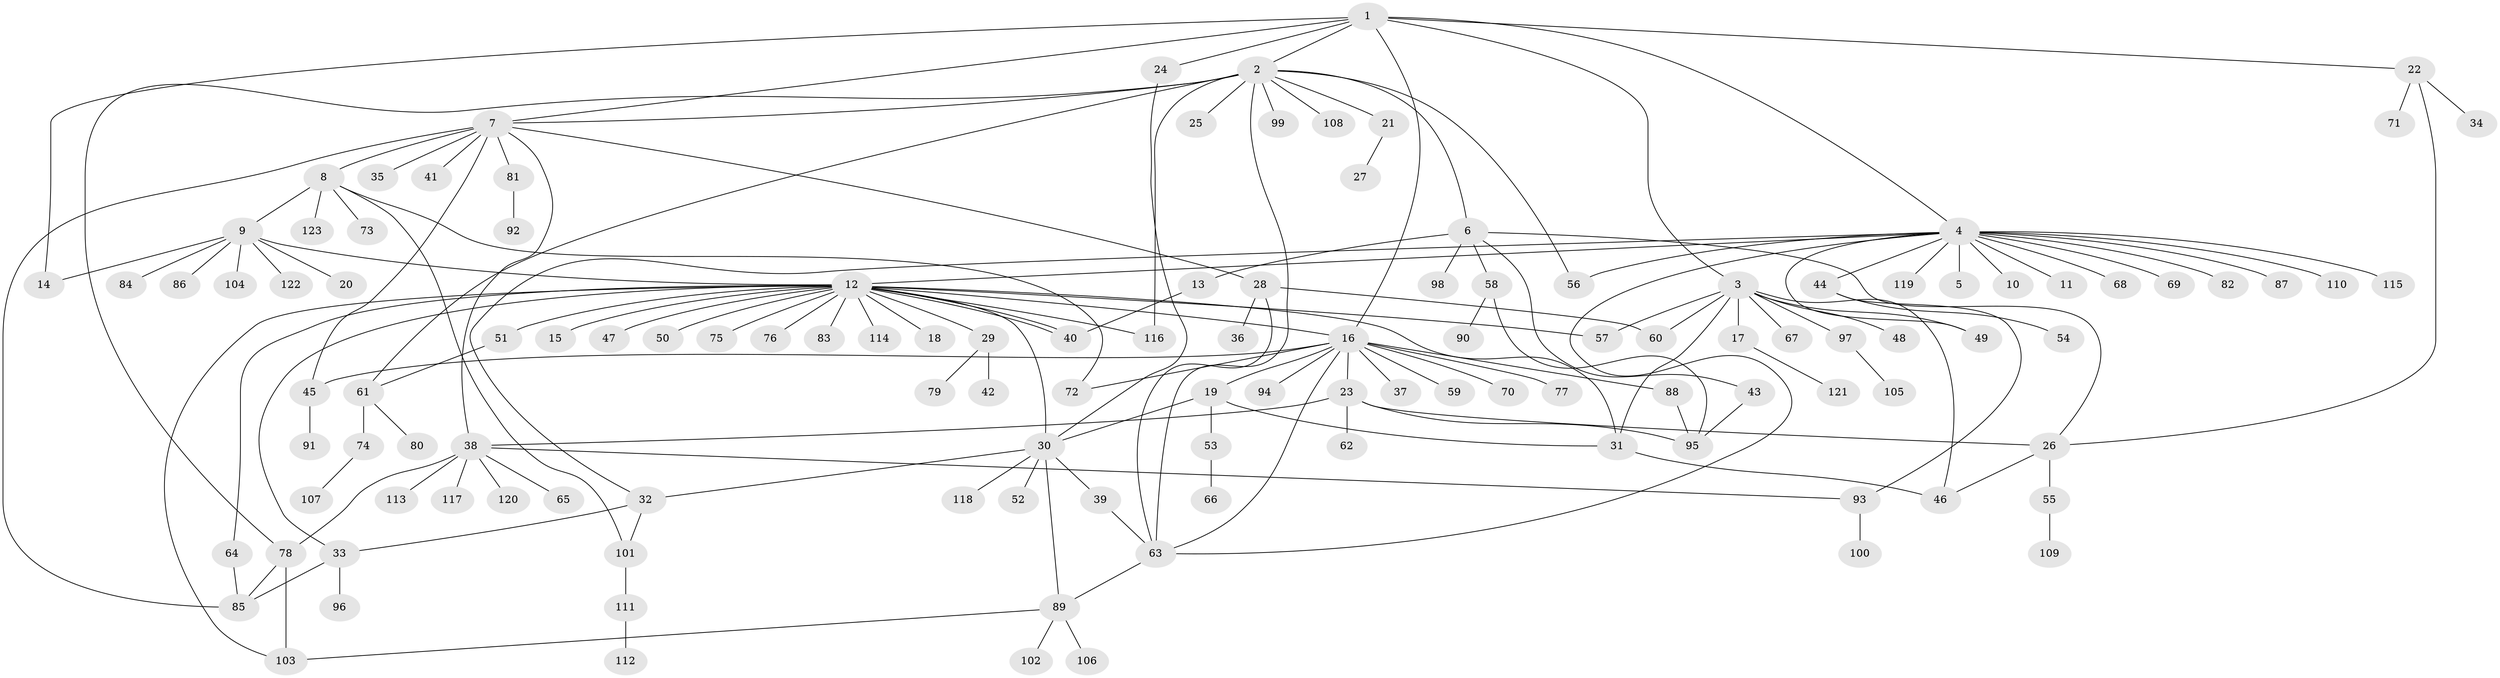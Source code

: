 // coarse degree distribution, {16: 0.010526315789473684, 14: 0.010526315789473684, 18: 0.010526315789473684, 1: 0.6, 9: 0.031578947368421054, 5: 0.010526315789473684, 7: 0.021052631578947368, 21: 0.010526315789473684, 2: 0.14736842105263157, 12: 0.010526315789473684, 6: 0.031578947368421054, 3: 0.06315789473684211, 4: 0.031578947368421054, 8: 0.010526315789473684}
// Generated by graph-tools (version 1.1) at 2025/41/03/06/25 10:41:50]
// undirected, 123 vertices, 163 edges
graph export_dot {
graph [start="1"]
  node [color=gray90,style=filled];
  1;
  2;
  3;
  4;
  5;
  6;
  7;
  8;
  9;
  10;
  11;
  12;
  13;
  14;
  15;
  16;
  17;
  18;
  19;
  20;
  21;
  22;
  23;
  24;
  25;
  26;
  27;
  28;
  29;
  30;
  31;
  32;
  33;
  34;
  35;
  36;
  37;
  38;
  39;
  40;
  41;
  42;
  43;
  44;
  45;
  46;
  47;
  48;
  49;
  50;
  51;
  52;
  53;
  54;
  55;
  56;
  57;
  58;
  59;
  60;
  61;
  62;
  63;
  64;
  65;
  66;
  67;
  68;
  69;
  70;
  71;
  72;
  73;
  74;
  75;
  76;
  77;
  78;
  79;
  80;
  81;
  82;
  83;
  84;
  85;
  86;
  87;
  88;
  89;
  90;
  91;
  92;
  93;
  94;
  95;
  96;
  97;
  98;
  99;
  100;
  101;
  102;
  103;
  104;
  105;
  106;
  107;
  108;
  109;
  110;
  111;
  112;
  113;
  114;
  115;
  116;
  117;
  118;
  119;
  120;
  121;
  122;
  123;
  1 -- 2;
  1 -- 3;
  1 -- 4;
  1 -- 7;
  1 -- 14;
  1 -- 16;
  1 -- 22;
  1 -- 24;
  2 -- 6;
  2 -- 7;
  2 -- 21;
  2 -- 25;
  2 -- 56;
  2 -- 61;
  2 -- 63;
  2 -- 78;
  2 -- 99;
  2 -- 108;
  2 -- 116;
  3 -- 17;
  3 -- 31;
  3 -- 46;
  3 -- 48;
  3 -- 49;
  3 -- 57;
  3 -- 60;
  3 -- 67;
  3 -- 97;
  4 -- 5;
  4 -- 10;
  4 -- 11;
  4 -- 12;
  4 -- 32;
  4 -- 44;
  4 -- 49;
  4 -- 56;
  4 -- 63;
  4 -- 68;
  4 -- 69;
  4 -- 82;
  4 -- 87;
  4 -- 110;
  4 -- 115;
  4 -- 119;
  6 -- 13;
  6 -- 26;
  6 -- 43;
  6 -- 58;
  6 -- 98;
  7 -- 8;
  7 -- 28;
  7 -- 35;
  7 -- 38;
  7 -- 41;
  7 -- 45;
  7 -- 81;
  7 -- 85;
  8 -- 9;
  8 -- 72;
  8 -- 73;
  8 -- 101;
  8 -- 123;
  9 -- 12;
  9 -- 14;
  9 -- 20;
  9 -- 84;
  9 -- 86;
  9 -- 104;
  9 -- 122;
  12 -- 15;
  12 -- 16;
  12 -- 18;
  12 -- 29;
  12 -- 30;
  12 -- 31;
  12 -- 33;
  12 -- 40;
  12 -- 40;
  12 -- 47;
  12 -- 50;
  12 -- 51;
  12 -- 57;
  12 -- 64;
  12 -- 75;
  12 -- 76;
  12 -- 83;
  12 -- 103;
  12 -- 114;
  12 -- 116;
  13 -- 40;
  16 -- 19;
  16 -- 23;
  16 -- 37;
  16 -- 45;
  16 -- 59;
  16 -- 63;
  16 -- 70;
  16 -- 72;
  16 -- 77;
  16 -- 88;
  16 -- 94;
  17 -- 121;
  19 -- 30;
  19 -- 31;
  19 -- 53;
  21 -- 27;
  22 -- 26;
  22 -- 34;
  22 -- 71;
  23 -- 26;
  23 -- 38;
  23 -- 62;
  23 -- 95;
  24 -- 30;
  26 -- 46;
  26 -- 55;
  28 -- 36;
  28 -- 60;
  28 -- 63;
  29 -- 42;
  29 -- 79;
  30 -- 32;
  30 -- 39;
  30 -- 52;
  30 -- 89;
  30 -- 118;
  31 -- 46;
  32 -- 33;
  32 -- 101;
  33 -- 85;
  33 -- 96;
  38 -- 65;
  38 -- 78;
  38 -- 93;
  38 -- 113;
  38 -- 117;
  38 -- 120;
  39 -- 63;
  43 -- 95;
  44 -- 54;
  44 -- 93;
  45 -- 91;
  51 -- 61;
  53 -- 66;
  55 -- 109;
  58 -- 90;
  58 -- 95;
  61 -- 74;
  61 -- 80;
  63 -- 89;
  64 -- 85;
  74 -- 107;
  78 -- 85;
  78 -- 103;
  81 -- 92;
  88 -- 95;
  89 -- 102;
  89 -- 103;
  89 -- 106;
  93 -- 100;
  97 -- 105;
  101 -- 111;
  111 -- 112;
}
